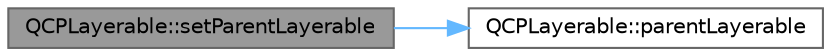 digraph "QCPLayerable::setParentLayerable"
{
 // LATEX_PDF_SIZE
  bgcolor="transparent";
  edge [fontname=Helvetica,fontsize=10,labelfontname=Helvetica,labelfontsize=10];
  node [fontname=Helvetica,fontsize=10,shape=box,height=0.2,width=0.4];
  rankdir="LR";
  Node1 [label="QCPLayerable::setParentLayerable",height=0.2,width=0.4,color="gray40", fillcolor="grey60", style="filled", fontcolor="black",tooltip=" "];
  Node1 -> Node2 [color="steelblue1",style="solid"];
  Node2 [label="QCPLayerable::parentLayerable",height=0.2,width=0.4,color="grey40", fillcolor="white", style="filled",URL="$class_q_c_p_layerable.html#aa78b7e644d2c519e1a9a6f2ac5fcd858",tooltip=" "];
}
